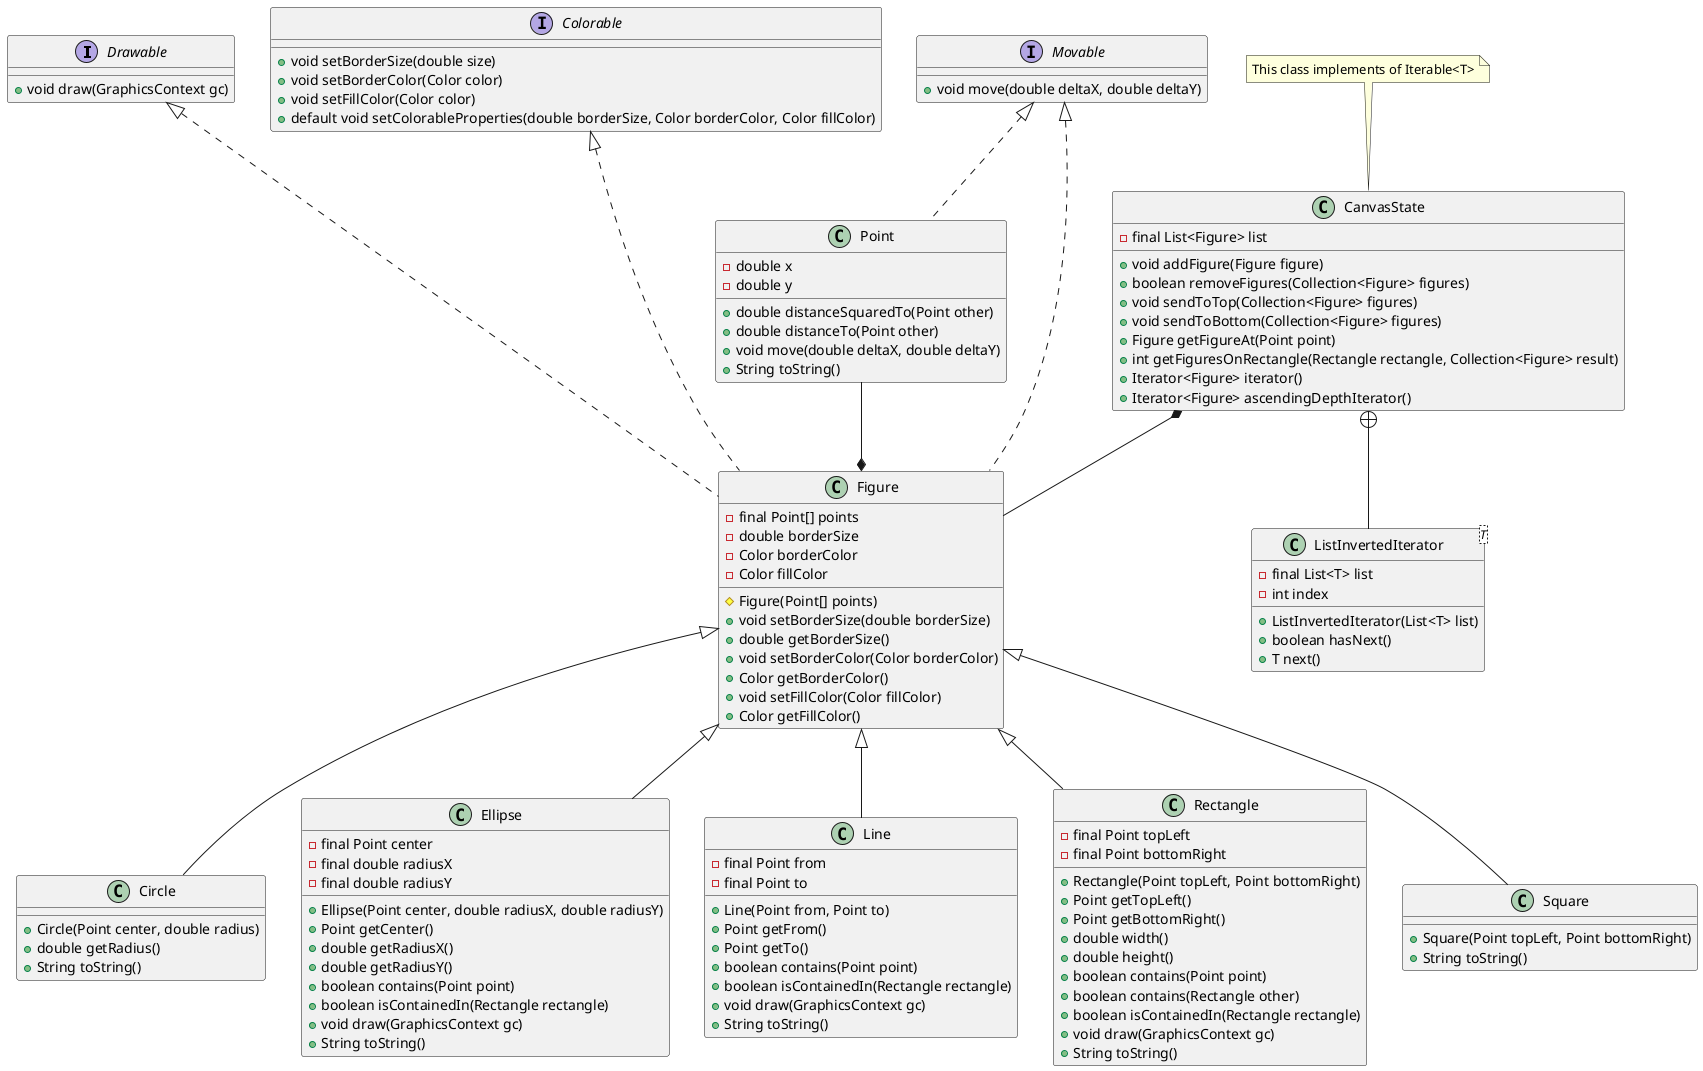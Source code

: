 @startuml

interface Drawable{
+void draw(GraphicsContext gc)
}

interface Colorable{
+void setBorderSize(double size)
+void setBorderColor(Color color)
+void setFillColor(Color color)
+default void setColorableProperties(double borderSize, Color borderColor, Color fillColor)
}

interface Movable{
+void move(double deltaX, double deltaY)
}

Drawable -[hidden] Colorable
Colorable -[hidden] Movable

abstract class Figure{
-final Point[] points
-double borderSize
-Color borderColor
-Color fillColor

#Figure(Point[] points)
+void setBorderSize(double borderSize)
+double getBorderSize()
+void setBorderColor(Color borderColor)
+Color getBorderColor()
+void setFillColor(Color fillColor)
+Color getFillColor()
}
class Figure implements Drawable
class Figure implements Colorable
class Figure implements Movable
Figure *-up- Point

class CanvasState{
-final List<Figure> list
+void addFigure(Figure figure)
+boolean removeFigures(Collection<Figure> figures)
+void sendToTop(Collection<Figure> figures)
+void sendToBottom(Collection<Figure> figures)
+Figure getFigureAt(Point point)
+int getFiguresOnRectangle(Rectangle rectangle, Collection<Figure> result)
+Iterator<Figure> iterator()
+Iterator<Figure> ascendingDepthIterator()
}

CanvasState *-- Figure

class ListInvertedIterator<T>{
-final List<T> list
-int index

+ListInvertedIterator(List<T> list)
+boolean hasNext()
+T next()
}

CanvasState +--  ListInvertedIterator

class Circle{
+Circle(Point center, double radius)
+double getRadius()
+String toString()
}

class Ellipse{
-final Point center
-final double radiusX
-final double radiusY

+Ellipse(Point center, double radiusX, double radiusY)
+Point getCenter()
+double getRadiusX()
+double getRadiusY()
+boolean contains(Point point)
+boolean isContainedIn(Rectangle rectangle)
+void draw(GraphicsContext gc)
+String toString()
}

class Line{
-final Point from
-final Point to

+Line(Point from, Point to)
+Point getFrom()
+Point getTo()
+boolean contains(Point point)
+boolean isContainedIn(Rectangle rectangle)
+void draw(GraphicsContext gc)
+String toString()
}

class Point{
-double x
-double y

+double distanceSquaredTo(Point other)
+double distanceTo(Point other)
+void move(double deltaX, double deltaY)
+String toString()
}

class Point implements Movable

class Rectangle{
-final Point topLeft
-final Point bottomRight

+Rectangle(Point topLeft, Point bottomRight)
+Point getTopLeft()
+Point getBottomRight()
+double width()
+double height()
+boolean contains(Point point)
+boolean contains(Rectangle other)
+boolean isContainedIn(Rectangle rectangle)
+void draw(GraphicsContext gc)
+String toString()
}

class Square{
+Square(Point topLeft, Point bottomRight)
+String toString()
}

class Circle extends Figure
class Ellipse extends Figure
class Rectangle extends Figure
class Square extends Figure
class Line extends Figure

note top of CanvasState
This class implements of Iterable<T>
end note
@enduml